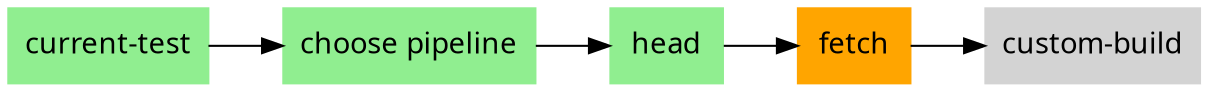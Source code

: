 digraph pipeline {
  graph [fontname="ui-system,sans-serif",bgcolor="transparent"]
  node [fontname="ui-system,sans-serif",shape="box"]
  edge [fontname="ui-system,sans-serif"]
  rankdir=LR
  n3 [label="current-test",color="#90ee90",fillcolor="#90ee90",style="filled",tooltip=" "]
  n2 [label="choose pipeline",color="#90ee90",fillcolor="#90ee90",style="filled",tooltip=" "]
  n7 [label="head",color="#90ee90",fillcolor="#90ee90",style="filled",tooltip=" "]
  n6 [label="fetch",color="#ffa500",fillcolor="#ffa500",style="filled",tooltip=" "]
  n5 [label="custom-build",color="#d3d3d3",fillcolor="#d3d3d3",style="filled",tooltip=" "]
  n6 -> n5
  n7 -> n6
  n2 -> n7
  n3 -> n2
  }
